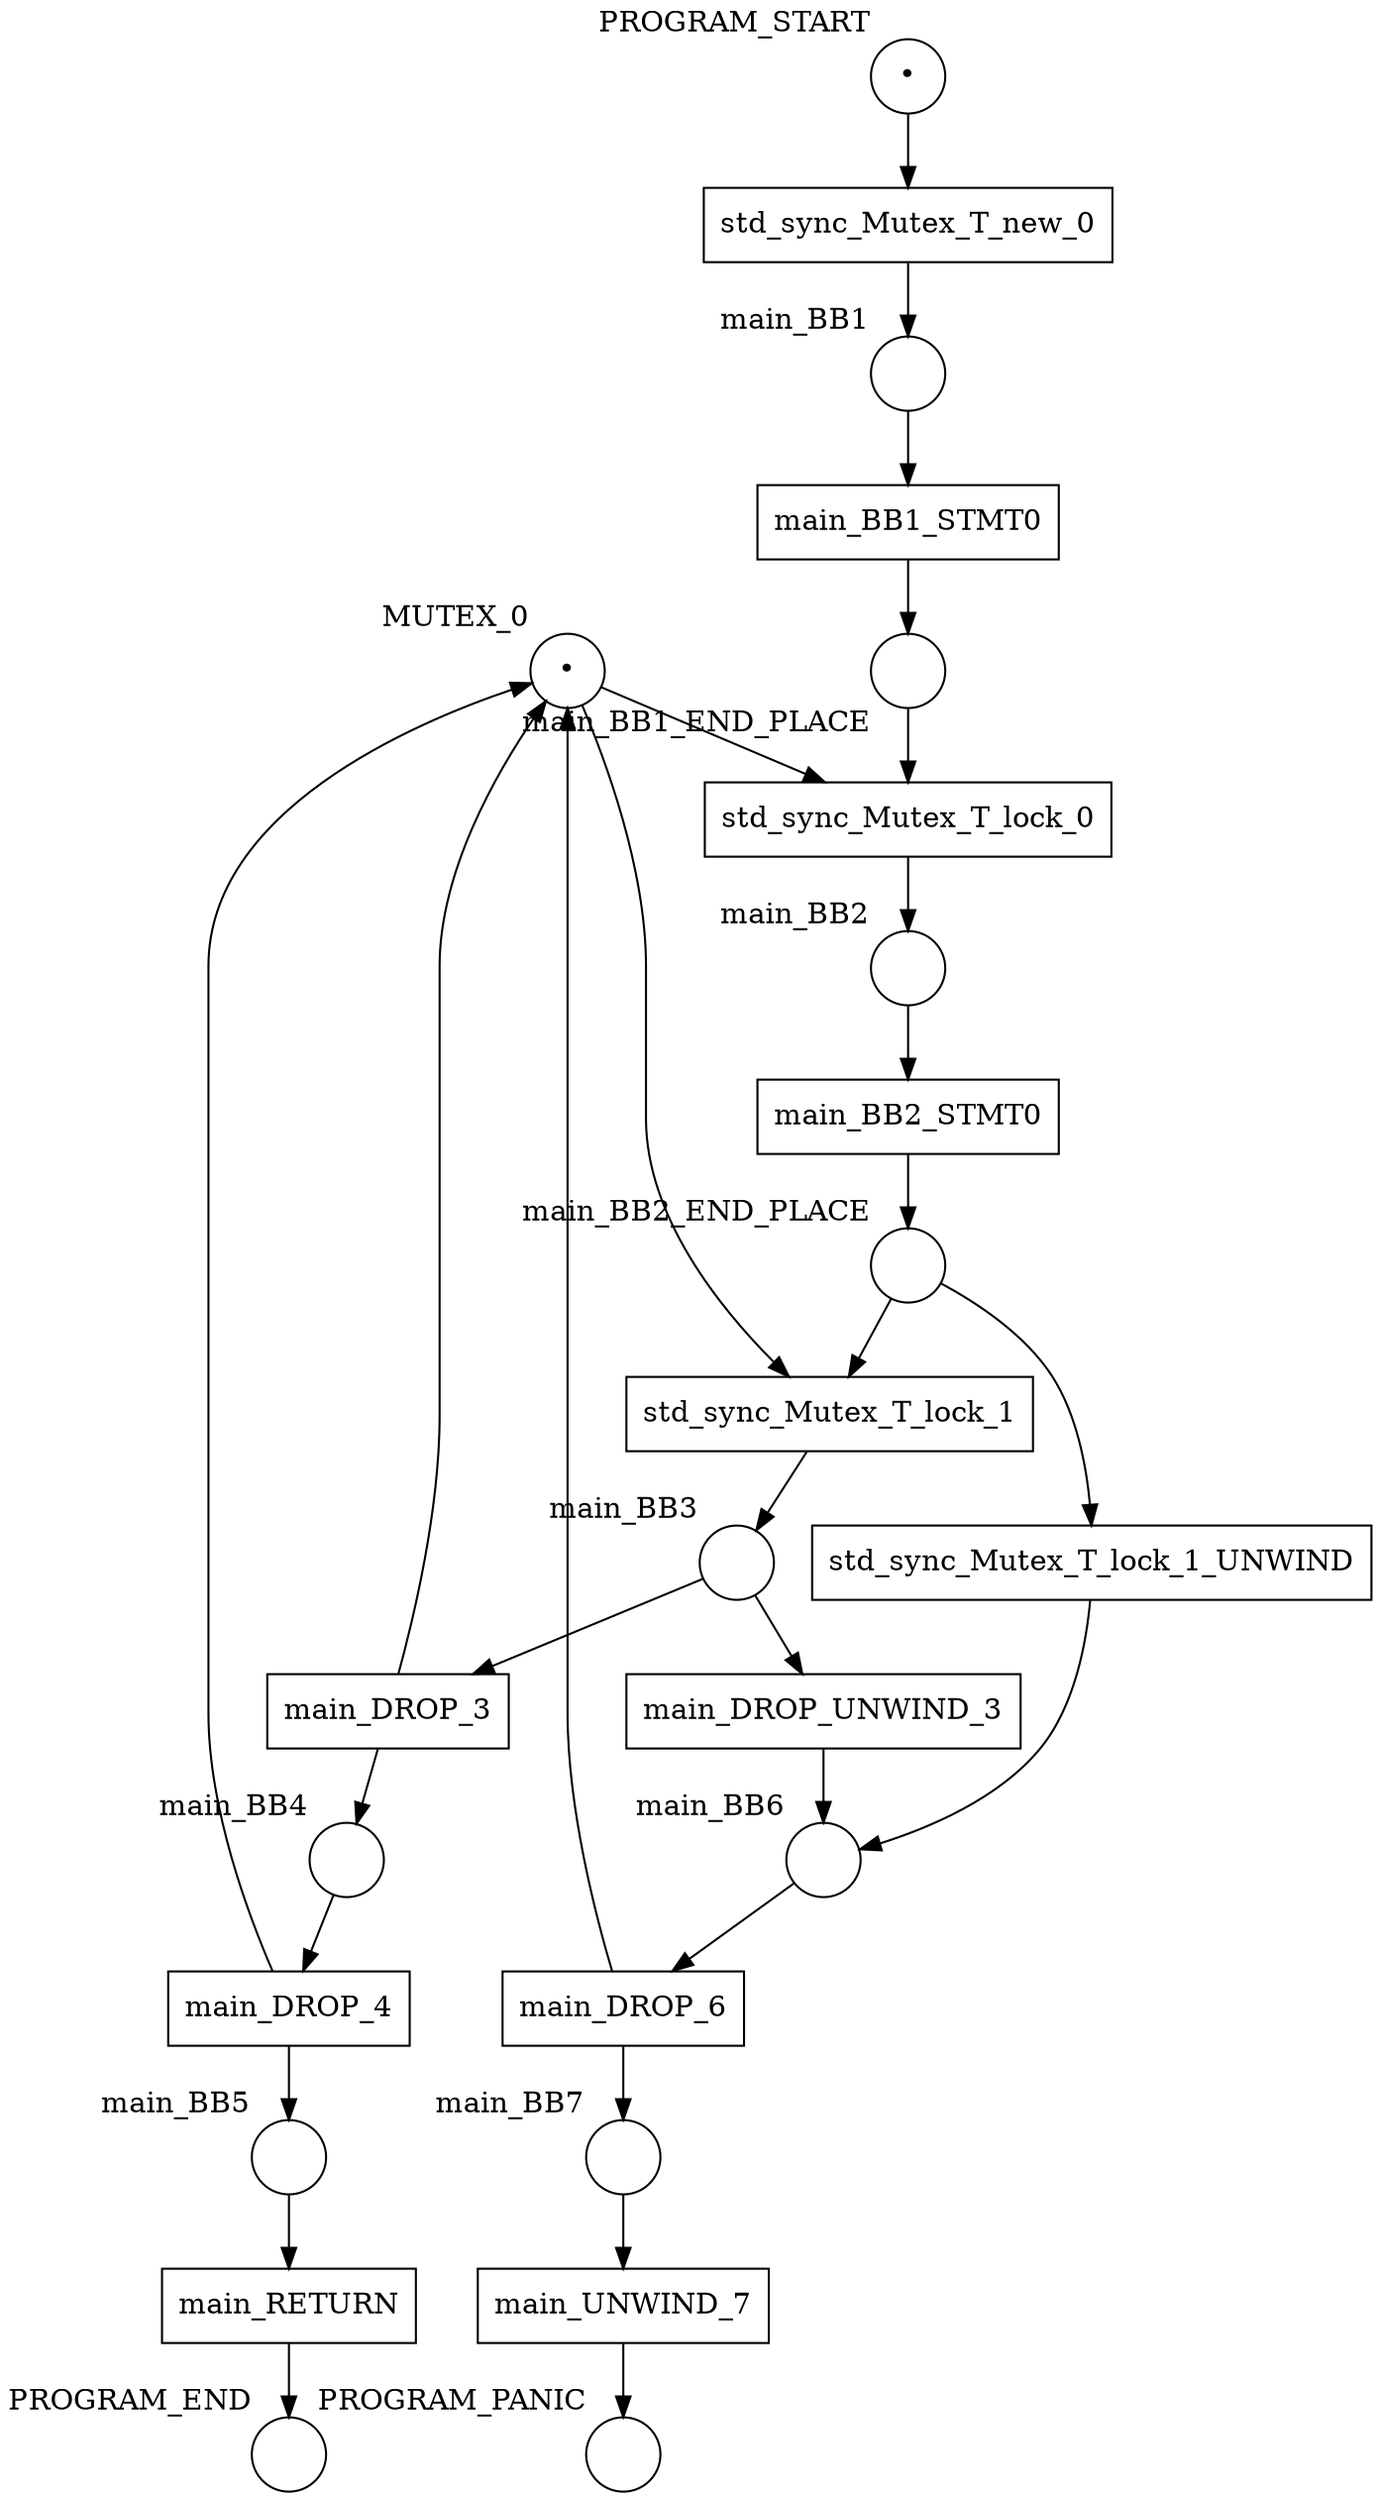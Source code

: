 digraph petrinet {
    MUTEX_0 [shape="circle" xlabel="MUTEX_0" label="•"];
    PROGRAM_END [shape="circle" xlabel="PROGRAM_END" label=""];
    PROGRAM_PANIC [shape="circle" xlabel="PROGRAM_PANIC" label=""];
    PROGRAM_START [shape="circle" xlabel="PROGRAM_START" label="•"];
    main_BB1 [shape="circle" xlabel="main_BB1" label=""];
    main_BB1_END_PLACE [shape="circle" xlabel="main_BB1_END_PLACE" label=""];
    main_BB2 [shape="circle" xlabel="main_BB2" label=""];
    main_BB2_END_PLACE [shape="circle" xlabel="main_BB2_END_PLACE" label=""];
    main_BB3 [shape="circle" xlabel="main_BB3" label=""];
    main_BB4 [shape="circle" xlabel="main_BB4" label=""];
    main_BB5 [shape="circle" xlabel="main_BB5" label=""];
    main_BB6 [shape="circle" xlabel="main_BB6" label=""];
    main_BB7 [shape="circle" xlabel="main_BB7" label=""];
    main_BB1_STMT0 [shape="box" xlabel="" label="main_BB1_STMT0"];
    main_BB2_STMT0 [shape="box" xlabel="" label="main_BB2_STMT0"];
    main_DROP_3 [shape="box" xlabel="" label="main_DROP_3"];
    main_DROP_4 [shape="box" xlabel="" label="main_DROP_4"];
    main_DROP_6 [shape="box" xlabel="" label="main_DROP_6"];
    main_DROP_UNWIND_3 [shape="box" xlabel="" label="main_DROP_UNWIND_3"];
    main_RETURN [shape="box" xlabel="" label="main_RETURN"];
    main_UNWIND_7 [shape="box" xlabel="" label="main_UNWIND_7"];
    std_sync_Mutex_T_lock_0 [shape="box" xlabel="" label="std_sync_Mutex_T_lock_0"];
    std_sync_Mutex_T_lock_1 [shape="box" xlabel="" label="std_sync_Mutex_T_lock_1"];
    std_sync_Mutex_T_lock_1_UNWIND [shape="box" xlabel="" label="std_sync_Mutex_T_lock_1_UNWIND"];
    std_sync_Mutex_T_new_0 [shape="box" xlabel="" label="std_sync_Mutex_T_new_0"];
    MUTEX_0 -> std_sync_Mutex_T_lock_0;
    MUTEX_0 -> std_sync_Mutex_T_lock_1;
    PROGRAM_START -> std_sync_Mutex_T_new_0;
    main_BB1 -> main_BB1_STMT0;
    main_BB1_END_PLACE -> std_sync_Mutex_T_lock_0;
    main_BB2 -> main_BB2_STMT0;
    main_BB2_END_PLACE -> std_sync_Mutex_T_lock_1;
    main_BB2_END_PLACE -> std_sync_Mutex_T_lock_1_UNWIND;
    main_BB3 -> main_DROP_3;
    main_BB3 -> main_DROP_UNWIND_3;
    main_BB4 -> main_DROP_4;
    main_BB5 -> main_RETURN;
    main_BB6 -> main_DROP_6;
    main_BB7 -> main_UNWIND_7;
    main_BB1_STMT0 -> main_BB1_END_PLACE;
    main_BB2_STMT0 -> main_BB2_END_PLACE;
    main_DROP_3 -> MUTEX_0;
    main_DROP_3 -> main_BB4;
    main_DROP_4 -> MUTEX_0;
    main_DROP_4 -> main_BB5;
    main_DROP_6 -> MUTEX_0;
    main_DROP_6 -> main_BB7;
    main_DROP_UNWIND_3 -> main_BB6;
    main_RETURN -> PROGRAM_END;
    main_UNWIND_7 -> PROGRAM_PANIC;
    std_sync_Mutex_T_lock_0 -> main_BB2;
    std_sync_Mutex_T_lock_1 -> main_BB3;
    std_sync_Mutex_T_lock_1_UNWIND -> main_BB6;
    std_sync_Mutex_T_new_0 -> main_BB1;
}
